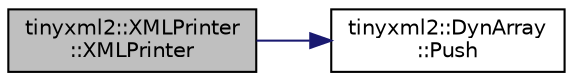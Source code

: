 digraph "tinyxml2::XMLPrinter::XMLPrinter"
{
 // LATEX_PDF_SIZE
  edge [fontname="Helvetica",fontsize="10",labelfontname="Helvetica",labelfontsize="10"];
  node [fontname="Helvetica",fontsize="10",shape=record];
  rankdir="LR";
  Node1 [label="tinyxml2::XMLPrinter\l::XMLPrinter",height=0.2,width=0.4,color="black", fillcolor="grey75", style="filled", fontcolor="black",tooltip=" "];
  Node1 -> Node2 [color="midnightblue",fontsize="10",style="solid",fontname="Helvetica"];
  Node2 [label="tinyxml2::DynArray\l::Push",height=0.2,width=0.4,color="black", fillcolor="white", style="filled",URL="$classtinyxml2_1_1DynArray.html#aea7ffe983b5d3284bd43171afd7c99d0",tooltip=" "];
}
